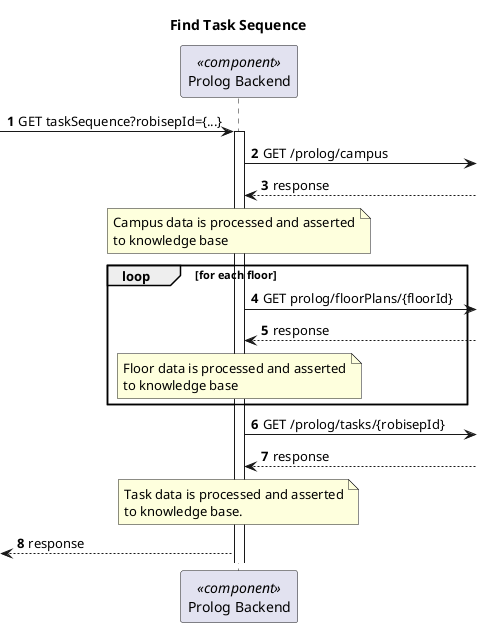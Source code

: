@startuml Process View - Level 3

autonumber
skinparam packageStyle rect
skinparam defaultFontName JetBrains Mono

title Find Task Sequence

participant "Prolog Backend" as BE <<component>>

-> BE: GET taskSequence?robisepId={...}

activate BE

BE -> : GET /prolog/campus

BE <--: response

note over BE
    Campus data is processed and asserted
    to knowledge base
end note

loop for each floor
    BE -> : GET prolog/floorPlans/{floorId}

    BE <--: response

    note over BE
        Floor data is processed and asserted
        to knowledge base
    end note
end loop

BE -> : GET /prolog/tasks/{robisepId}

BE <--: response

note over BE
    Task data is processed and asserted
    to knowledge base.
end note

<-- BE: response

@enduml